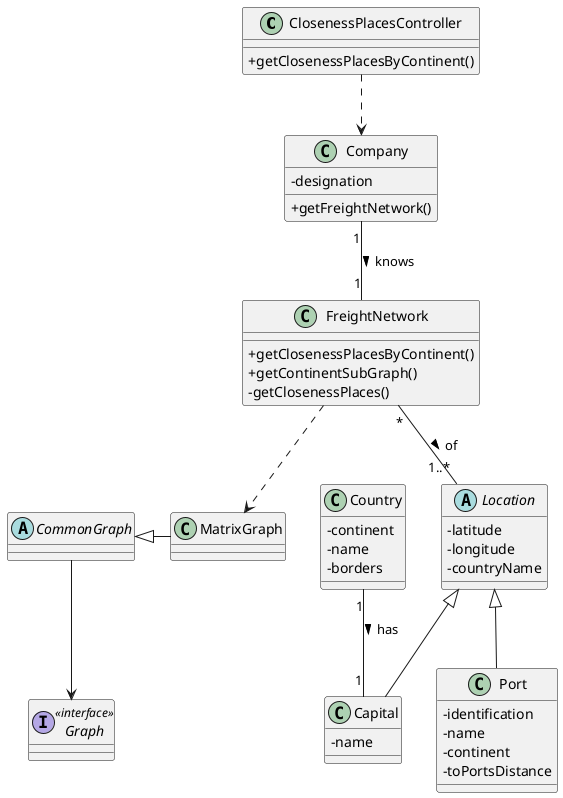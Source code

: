 @startuml

skinparam classAttributeIconSize 0

class ClosenessPlacesController {
    +getClosenessPlacesByContinent()
}

class Company {
    -designation
    +getFreightNetwork()
}

class FreightNetwork {
    +getClosenessPlacesByContinent()
    +getContinentSubGraph()
    -getClosenessPlaces()
}

abstract class Location{
    -latitude
    -longitude
    -countryName
}

class Port {
    -identification
    -name
    -continent
    -toPortsDistance
}

class Capital {
    -name
}

class Country {
    -continent
    -name
    -borders
}

class MatrixGraph {}

abstract class CommonGraph {}

interface Graph <<interface>> {}

ClosenessPlacesController ..> Company
Company "1" -- "1" FreightNetwork : knows >
Location <|-- Port
Location <|-- Capital
FreightNetwork "*" -- "1..*" Location : of >
Country "1" -- "1" Capital : has >
FreightNetwork ..> MatrixGraph
CommonGraph <|- MatrixGraph
CommonGraph --> Graph

@enduml
